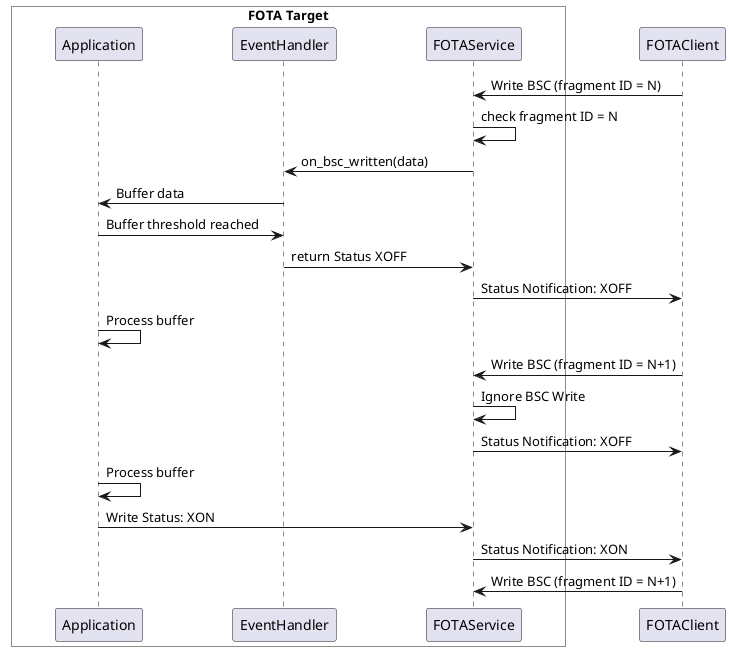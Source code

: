 @startuml
skinparam ParticipantPadding 40
skinparam BoxPadding 10

box "FOTA Target" #White
participant Application as app
participant EventHandler as eh
participant FOTAService as fotasvc
end box
participant FOTAClient as fotaclient

fotaclient -> fotasvc : Write BSC (fragment ID = N)
fotasvc -> fotasvc: check fragment ID = N
fotasvc -> eh: on_bsc_written(data)
eh -> app : Buffer data
app -> eh: Buffer threshold reached
eh -> fotasvc: return Status XOFF
fotasvc -> fotaclient : Status Notification: XOFF
app -> app : Process buffer
fotaclient -> fotasvc: Write BSC (fragment ID = N+1)
fotasvc -> fotasvc : Ignore BSC Write
fotasvc -> fotaclient: Status Notification: XOFF
app -> app : Process buffer
app -> fotasvc : Write Status: XON
fotasvc -> fotaclient: Status Notification: XON
fotaclient -> fotasvc: Write BSC (fragment ID = N+1)
@enduml